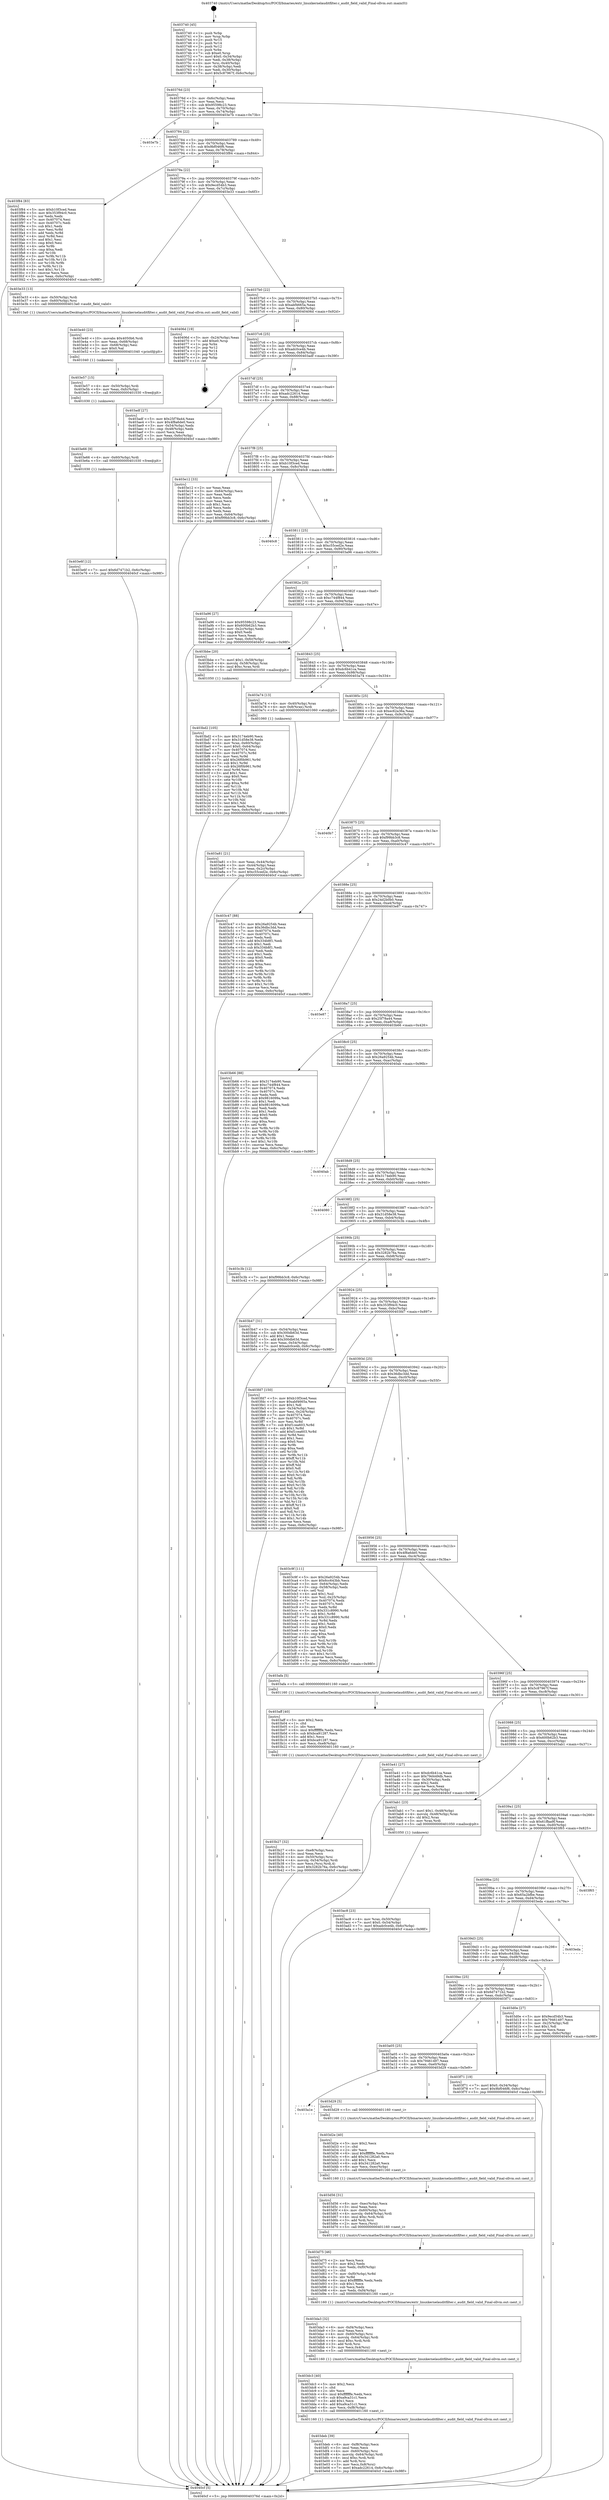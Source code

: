 digraph "0x403740" {
  label = "0x403740 (/mnt/c/Users/mathe/Desktop/tcc/POCII/binaries/extr_linuxkernelauditfilter.c_audit_field_valid_Final-ollvm.out::main(0))"
  labelloc = "t"
  node[shape=record]

  Entry [label="",width=0.3,height=0.3,shape=circle,fillcolor=black,style=filled]
  "0x40376d" [label="{
     0x40376d [23]\l
     | [instrs]\l
     &nbsp;&nbsp;0x40376d \<+3\>: mov -0x6c(%rbp),%eax\l
     &nbsp;&nbsp;0x403770 \<+2\>: mov %eax,%ecx\l
     &nbsp;&nbsp;0x403772 \<+6\>: sub $0x95598c23,%ecx\l
     &nbsp;&nbsp;0x403778 \<+3\>: mov %eax,-0x70(%rbp)\l
     &nbsp;&nbsp;0x40377b \<+3\>: mov %ecx,-0x74(%rbp)\l
     &nbsp;&nbsp;0x40377e \<+6\>: je 0000000000403e7b \<main+0x73b\>\l
  }"]
  "0x403e7b" [label="{
     0x403e7b\l
  }", style=dashed]
  "0x403784" [label="{
     0x403784 [22]\l
     | [instrs]\l
     &nbsp;&nbsp;0x403784 \<+5\>: jmp 0000000000403789 \<main+0x49\>\l
     &nbsp;&nbsp;0x403789 \<+3\>: mov -0x70(%rbp),%eax\l
     &nbsp;&nbsp;0x40378c \<+5\>: sub $0x9bf046f6,%eax\l
     &nbsp;&nbsp;0x403791 \<+3\>: mov %eax,-0x78(%rbp)\l
     &nbsp;&nbsp;0x403794 \<+6\>: je 0000000000403f84 \<main+0x844\>\l
  }"]
  Exit [label="",width=0.3,height=0.3,shape=circle,fillcolor=black,style=filled,peripheries=2]
  "0x403f84" [label="{
     0x403f84 [83]\l
     | [instrs]\l
     &nbsp;&nbsp;0x403f84 \<+5\>: mov $0xb10f3ced,%eax\l
     &nbsp;&nbsp;0x403f89 \<+5\>: mov $0x353f94c0,%ecx\l
     &nbsp;&nbsp;0x403f8e \<+2\>: xor %edx,%edx\l
     &nbsp;&nbsp;0x403f90 \<+7\>: mov 0x407074,%esi\l
     &nbsp;&nbsp;0x403f97 \<+7\>: mov 0x40707c,%edi\l
     &nbsp;&nbsp;0x403f9e \<+3\>: sub $0x1,%edx\l
     &nbsp;&nbsp;0x403fa1 \<+3\>: mov %esi,%r8d\l
     &nbsp;&nbsp;0x403fa4 \<+3\>: add %edx,%r8d\l
     &nbsp;&nbsp;0x403fa7 \<+4\>: imul %r8d,%esi\l
     &nbsp;&nbsp;0x403fab \<+3\>: and $0x1,%esi\l
     &nbsp;&nbsp;0x403fae \<+3\>: cmp $0x0,%esi\l
     &nbsp;&nbsp;0x403fb1 \<+4\>: sete %r9b\l
     &nbsp;&nbsp;0x403fb5 \<+3\>: cmp $0xa,%edi\l
     &nbsp;&nbsp;0x403fb8 \<+4\>: setl %r10b\l
     &nbsp;&nbsp;0x403fbc \<+3\>: mov %r9b,%r11b\l
     &nbsp;&nbsp;0x403fbf \<+3\>: and %r10b,%r11b\l
     &nbsp;&nbsp;0x403fc2 \<+3\>: xor %r10b,%r9b\l
     &nbsp;&nbsp;0x403fc5 \<+3\>: or %r9b,%r11b\l
     &nbsp;&nbsp;0x403fc8 \<+4\>: test $0x1,%r11b\l
     &nbsp;&nbsp;0x403fcc \<+3\>: cmovne %ecx,%eax\l
     &nbsp;&nbsp;0x403fcf \<+3\>: mov %eax,-0x6c(%rbp)\l
     &nbsp;&nbsp;0x403fd2 \<+5\>: jmp 00000000004040cf \<main+0x98f\>\l
  }"]
  "0x40379a" [label="{
     0x40379a [22]\l
     | [instrs]\l
     &nbsp;&nbsp;0x40379a \<+5\>: jmp 000000000040379f \<main+0x5f\>\l
     &nbsp;&nbsp;0x40379f \<+3\>: mov -0x70(%rbp),%eax\l
     &nbsp;&nbsp;0x4037a2 \<+5\>: sub $0x9ecd54b3,%eax\l
     &nbsp;&nbsp;0x4037a7 \<+3\>: mov %eax,-0x7c(%rbp)\l
     &nbsp;&nbsp;0x4037aa \<+6\>: je 0000000000403e33 \<main+0x6f3\>\l
  }"]
  "0x403e6f" [label="{
     0x403e6f [12]\l
     | [instrs]\l
     &nbsp;&nbsp;0x403e6f \<+7\>: movl $0x6d7471b2,-0x6c(%rbp)\l
     &nbsp;&nbsp;0x403e76 \<+5\>: jmp 00000000004040cf \<main+0x98f\>\l
  }"]
  "0x403e33" [label="{
     0x403e33 [13]\l
     | [instrs]\l
     &nbsp;&nbsp;0x403e33 \<+4\>: mov -0x50(%rbp),%rdi\l
     &nbsp;&nbsp;0x403e37 \<+4\>: mov -0x60(%rbp),%rsi\l
     &nbsp;&nbsp;0x403e3b \<+5\>: call 00000000004013a0 \<audit_field_valid\>\l
     | [calls]\l
     &nbsp;&nbsp;0x4013a0 \{1\} (/mnt/c/Users/mathe/Desktop/tcc/POCII/binaries/extr_linuxkernelauditfilter.c_audit_field_valid_Final-ollvm.out::audit_field_valid)\l
  }"]
  "0x4037b0" [label="{
     0x4037b0 [22]\l
     | [instrs]\l
     &nbsp;&nbsp;0x4037b0 \<+5\>: jmp 00000000004037b5 \<main+0x75\>\l
     &nbsp;&nbsp;0x4037b5 \<+3\>: mov -0x70(%rbp),%eax\l
     &nbsp;&nbsp;0x4037b8 \<+5\>: sub $0xabf4665a,%eax\l
     &nbsp;&nbsp;0x4037bd \<+3\>: mov %eax,-0x80(%rbp)\l
     &nbsp;&nbsp;0x4037c0 \<+6\>: je 000000000040406d \<main+0x92d\>\l
  }"]
  "0x403e66" [label="{
     0x403e66 [9]\l
     | [instrs]\l
     &nbsp;&nbsp;0x403e66 \<+4\>: mov -0x60(%rbp),%rdi\l
     &nbsp;&nbsp;0x403e6a \<+5\>: call 0000000000401030 \<free@plt\>\l
     | [calls]\l
     &nbsp;&nbsp;0x401030 \{1\} (unknown)\l
  }"]
  "0x40406d" [label="{
     0x40406d [19]\l
     | [instrs]\l
     &nbsp;&nbsp;0x40406d \<+3\>: mov -0x24(%rbp),%eax\l
     &nbsp;&nbsp;0x404070 \<+7\>: add $0xe0,%rsp\l
     &nbsp;&nbsp;0x404077 \<+1\>: pop %rbx\l
     &nbsp;&nbsp;0x404078 \<+2\>: pop %r12\l
     &nbsp;&nbsp;0x40407a \<+2\>: pop %r14\l
     &nbsp;&nbsp;0x40407c \<+2\>: pop %r15\l
     &nbsp;&nbsp;0x40407e \<+1\>: pop %rbp\l
     &nbsp;&nbsp;0x40407f \<+1\>: ret\l
  }"]
  "0x4037c6" [label="{
     0x4037c6 [25]\l
     | [instrs]\l
     &nbsp;&nbsp;0x4037c6 \<+5\>: jmp 00000000004037cb \<main+0x8b\>\l
     &nbsp;&nbsp;0x4037cb \<+3\>: mov -0x70(%rbp),%eax\l
     &nbsp;&nbsp;0x4037ce \<+5\>: sub $0xadc0ce4b,%eax\l
     &nbsp;&nbsp;0x4037d3 \<+6\>: mov %eax,-0x84(%rbp)\l
     &nbsp;&nbsp;0x4037d9 \<+6\>: je 0000000000403adf \<main+0x39f\>\l
  }"]
  "0x403e57" [label="{
     0x403e57 [15]\l
     | [instrs]\l
     &nbsp;&nbsp;0x403e57 \<+4\>: mov -0x50(%rbp),%rdi\l
     &nbsp;&nbsp;0x403e5b \<+6\>: mov %eax,-0xfc(%rbp)\l
     &nbsp;&nbsp;0x403e61 \<+5\>: call 0000000000401030 \<free@plt\>\l
     | [calls]\l
     &nbsp;&nbsp;0x401030 \{1\} (unknown)\l
  }"]
  "0x403adf" [label="{
     0x403adf [27]\l
     | [instrs]\l
     &nbsp;&nbsp;0x403adf \<+5\>: mov $0x25f78a44,%eax\l
     &nbsp;&nbsp;0x403ae4 \<+5\>: mov $0x4f8a6de0,%ecx\l
     &nbsp;&nbsp;0x403ae9 \<+3\>: mov -0x54(%rbp),%edx\l
     &nbsp;&nbsp;0x403aec \<+3\>: cmp -0x48(%rbp),%edx\l
     &nbsp;&nbsp;0x403aef \<+3\>: cmovl %ecx,%eax\l
     &nbsp;&nbsp;0x403af2 \<+3\>: mov %eax,-0x6c(%rbp)\l
     &nbsp;&nbsp;0x403af5 \<+5\>: jmp 00000000004040cf \<main+0x98f\>\l
  }"]
  "0x4037df" [label="{
     0x4037df [25]\l
     | [instrs]\l
     &nbsp;&nbsp;0x4037df \<+5\>: jmp 00000000004037e4 \<main+0xa4\>\l
     &nbsp;&nbsp;0x4037e4 \<+3\>: mov -0x70(%rbp),%eax\l
     &nbsp;&nbsp;0x4037e7 \<+5\>: sub $0xadc22614,%eax\l
     &nbsp;&nbsp;0x4037ec \<+6\>: mov %eax,-0x88(%rbp)\l
     &nbsp;&nbsp;0x4037f2 \<+6\>: je 0000000000403e12 \<main+0x6d2\>\l
  }"]
  "0x403e40" [label="{
     0x403e40 [23]\l
     | [instrs]\l
     &nbsp;&nbsp;0x403e40 \<+10\>: movabs $0x4050b6,%rdi\l
     &nbsp;&nbsp;0x403e4a \<+3\>: mov %eax,-0x68(%rbp)\l
     &nbsp;&nbsp;0x403e4d \<+3\>: mov -0x68(%rbp),%esi\l
     &nbsp;&nbsp;0x403e50 \<+2\>: mov $0x0,%al\l
     &nbsp;&nbsp;0x403e52 \<+5\>: call 0000000000401040 \<printf@plt\>\l
     | [calls]\l
     &nbsp;&nbsp;0x401040 \{1\} (unknown)\l
  }"]
  "0x403e12" [label="{
     0x403e12 [33]\l
     | [instrs]\l
     &nbsp;&nbsp;0x403e12 \<+2\>: xor %eax,%eax\l
     &nbsp;&nbsp;0x403e14 \<+3\>: mov -0x64(%rbp),%ecx\l
     &nbsp;&nbsp;0x403e17 \<+2\>: mov %eax,%edx\l
     &nbsp;&nbsp;0x403e19 \<+2\>: sub %ecx,%edx\l
     &nbsp;&nbsp;0x403e1b \<+2\>: mov %eax,%ecx\l
     &nbsp;&nbsp;0x403e1d \<+3\>: sub $0x1,%ecx\l
     &nbsp;&nbsp;0x403e20 \<+2\>: add %ecx,%edx\l
     &nbsp;&nbsp;0x403e22 \<+2\>: sub %edx,%eax\l
     &nbsp;&nbsp;0x403e24 \<+3\>: mov %eax,-0x64(%rbp)\l
     &nbsp;&nbsp;0x403e27 \<+7\>: movl $0xf99bb3c8,-0x6c(%rbp)\l
     &nbsp;&nbsp;0x403e2e \<+5\>: jmp 00000000004040cf \<main+0x98f\>\l
  }"]
  "0x4037f8" [label="{
     0x4037f8 [25]\l
     | [instrs]\l
     &nbsp;&nbsp;0x4037f8 \<+5\>: jmp 00000000004037fd \<main+0xbd\>\l
     &nbsp;&nbsp;0x4037fd \<+3\>: mov -0x70(%rbp),%eax\l
     &nbsp;&nbsp;0x403800 \<+5\>: sub $0xb10f3ced,%eax\l
     &nbsp;&nbsp;0x403805 \<+6\>: mov %eax,-0x8c(%rbp)\l
     &nbsp;&nbsp;0x40380b \<+6\>: je 00000000004040c8 \<main+0x988\>\l
  }"]
  "0x403deb" [label="{
     0x403deb [39]\l
     | [instrs]\l
     &nbsp;&nbsp;0x403deb \<+6\>: mov -0xf8(%rbp),%ecx\l
     &nbsp;&nbsp;0x403df1 \<+3\>: imul %eax,%ecx\l
     &nbsp;&nbsp;0x403df4 \<+4\>: mov -0x60(%rbp),%rsi\l
     &nbsp;&nbsp;0x403df8 \<+4\>: movslq -0x64(%rbp),%rdi\l
     &nbsp;&nbsp;0x403dfc \<+4\>: imul $0xc,%rdi,%rdi\l
     &nbsp;&nbsp;0x403e00 \<+3\>: add %rdi,%rsi\l
     &nbsp;&nbsp;0x403e03 \<+3\>: mov %ecx,0x8(%rsi)\l
     &nbsp;&nbsp;0x403e06 \<+7\>: movl $0xadc22614,-0x6c(%rbp)\l
     &nbsp;&nbsp;0x403e0d \<+5\>: jmp 00000000004040cf \<main+0x98f\>\l
  }"]
  "0x4040c8" [label="{
     0x4040c8\l
  }", style=dashed]
  "0x403811" [label="{
     0x403811 [25]\l
     | [instrs]\l
     &nbsp;&nbsp;0x403811 \<+5\>: jmp 0000000000403816 \<main+0xd6\>\l
     &nbsp;&nbsp;0x403816 \<+3\>: mov -0x70(%rbp),%eax\l
     &nbsp;&nbsp;0x403819 \<+5\>: sub $0xc55ced2e,%eax\l
     &nbsp;&nbsp;0x40381e \<+6\>: mov %eax,-0x90(%rbp)\l
     &nbsp;&nbsp;0x403824 \<+6\>: je 0000000000403a96 \<main+0x356\>\l
  }"]
  "0x403dc3" [label="{
     0x403dc3 [40]\l
     | [instrs]\l
     &nbsp;&nbsp;0x403dc3 \<+5\>: mov $0x2,%ecx\l
     &nbsp;&nbsp;0x403dc8 \<+1\>: cltd\l
     &nbsp;&nbsp;0x403dc9 \<+2\>: idiv %ecx\l
     &nbsp;&nbsp;0x403dcb \<+6\>: imul $0xfffffffe,%edx,%ecx\l
     &nbsp;&nbsp;0x403dd1 \<+6\>: sub $0xa9ca31c1,%ecx\l
     &nbsp;&nbsp;0x403dd7 \<+3\>: add $0x1,%ecx\l
     &nbsp;&nbsp;0x403dda \<+6\>: add $0xa9ca31c1,%ecx\l
     &nbsp;&nbsp;0x403de0 \<+6\>: mov %ecx,-0xf8(%rbp)\l
     &nbsp;&nbsp;0x403de6 \<+5\>: call 0000000000401160 \<next_i\>\l
     | [calls]\l
     &nbsp;&nbsp;0x401160 \{1\} (/mnt/c/Users/mathe/Desktop/tcc/POCII/binaries/extr_linuxkernelauditfilter.c_audit_field_valid_Final-ollvm.out::next_i)\l
  }"]
  "0x403a96" [label="{
     0x403a96 [27]\l
     | [instrs]\l
     &nbsp;&nbsp;0x403a96 \<+5\>: mov $0x95598c23,%eax\l
     &nbsp;&nbsp;0x403a9b \<+5\>: mov $0x600b62b3,%ecx\l
     &nbsp;&nbsp;0x403aa0 \<+3\>: mov -0x2c(%rbp),%edx\l
     &nbsp;&nbsp;0x403aa3 \<+3\>: cmp $0x0,%edx\l
     &nbsp;&nbsp;0x403aa6 \<+3\>: cmove %ecx,%eax\l
     &nbsp;&nbsp;0x403aa9 \<+3\>: mov %eax,-0x6c(%rbp)\l
     &nbsp;&nbsp;0x403aac \<+5\>: jmp 00000000004040cf \<main+0x98f\>\l
  }"]
  "0x40382a" [label="{
     0x40382a [25]\l
     | [instrs]\l
     &nbsp;&nbsp;0x40382a \<+5\>: jmp 000000000040382f \<main+0xef\>\l
     &nbsp;&nbsp;0x40382f \<+3\>: mov -0x70(%rbp),%eax\l
     &nbsp;&nbsp;0x403832 \<+5\>: sub $0xc744f844,%eax\l
     &nbsp;&nbsp;0x403837 \<+6\>: mov %eax,-0x94(%rbp)\l
     &nbsp;&nbsp;0x40383d \<+6\>: je 0000000000403bbe \<main+0x47e\>\l
  }"]
  "0x403da3" [label="{
     0x403da3 [32]\l
     | [instrs]\l
     &nbsp;&nbsp;0x403da3 \<+6\>: mov -0xf4(%rbp),%ecx\l
     &nbsp;&nbsp;0x403da9 \<+3\>: imul %eax,%ecx\l
     &nbsp;&nbsp;0x403dac \<+4\>: mov -0x60(%rbp),%rsi\l
     &nbsp;&nbsp;0x403db0 \<+4\>: movslq -0x64(%rbp),%rdi\l
     &nbsp;&nbsp;0x403db4 \<+4\>: imul $0xc,%rdi,%rdi\l
     &nbsp;&nbsp;0x403db8 \<+3\>: add %rdi,%rsi\l
     &nbsp;&nbsp;0x403dbb \<+3\>: mov %ecx,0x4(%rsi)\l
     &nbsp;&nbsp;0x403dbe \<+5\>: call 0000000000401160 \<next_i\>\l
     | [calls]\l
     &nbsp;&nbsp;0x401160 \{1\} (/mnt/c/Users/mathe/Desktop/tcc/POCII/binaries/extr_linuxkernelauditfilter.c_audit_field_valid_Final-ollvm.out::next_i)\l
  }"]
  "0x403bbe" [label="{
     0x403bbe [20]\l
     | [instrs]\l
     &nbsp;&nbsp;0x403bbe \<+7\>: movl $0x1,-0x58(%rbp)\l
     &nbsp;&nbsp;0x403bc5 \<+4\>: movslq -0x58(%rbp),%rax\l
     &nbsp;&nbsp;0x403bc9 \<+4\>: imul $0xc,%rax,%rdi\l
     &nbsp;&nbsp;0x403bcd \<+5\>: call 0000000000401050 \<malloc@plt\>\l
     | [calls]\l
     &nbsp;&nbsp;0x401050 \{1\} (unknown)\l
  }"]
  "0x403843" [label="{
     0x403843 [25]\l
     | [instrs]\l
     &nbsp;&nbsp;0x403843 \<+5\>: jmp 0000000000403848 \<main+0x108\>\l
     &nbsp;&nbsp;0x403848 \<+3\>: mov -0x70(%rbp),%eax\l
     &nbsp;&nbsp;0x40384b \<+5\>: sub $0xdc6b41ca,%eax\l
     &nbsp;&nbsp;0x403850 \<+6\>: mov %eax,-0x98(%rbp)\l
     &nbsp;&nbsp;0x403856 \<+6\>: je 0000000000403a74 \<main+0x334\>\l
  }"]
  "0x403d75" [label="{
     0x403d75 [46]\l
     | [instrs]\l
     &nbsp;&nbsp;0x403d75 \<+2\>: xor %ecx,%ecx\l
     &nbsp;&nbsp;0x403d77 \<+5\>: mov $0x2,%edx\l
     &nbsp;&nbsp;0x403d7c \<+6\>: mov %edx,-0xf0(%rbp)\l
     &nbsp;&nbsp;0x403d82 \<+1\>: cltd\l
     &nbsp;&nbsp;0x403d83 \<+7\>: mov -0xf0(%rbp),%r8d\l
     &nbsp;&nbsp;0x403d8a \<+3\>: idiv %r8d\l
     &nbsp;&nbsp;0x403d8d \<+6\>: imul $0xfffffffe,%edx,%edx\l
     &nbsp;&nbsp;0x403d93 \<+3\>: sub $0x1,%ecx\l
     &nbsp;&nbsp;0x403d96 \<+2\>: sub %ecx,%edx\l
     &nbsp;&nbsp;0x403d98 \<+6\>: mov %edx,-0xf4(%rbp)\l
     &nbsp;&nbsp;0x403d9e \<+5\>: call 0000000000401160 \<next_i\>\l
     | [calls]\l
     &nbsp;&nbsp;0x401160 \{1\} (/mnt/c/Users/mathe/Desktop/tcc/POCII/binaries/extr_linuxkernelauditfilter.c_audit_field_valid_Final-ollvm.out::next_i)\l
  }"]
  "0x403a74" [label="{
     0x403a74 [13]\l
     | [instrs]\l
     &nbsp;&nbsp;0x403a74 \<+4\>: mov -0x40(%rbp),%rax\l
     &nbsp;&nbsp;0x403a78 \<+4\>: mov 0x8(%rax),%rdi\l
     &nbsp;&nbsp;0x403a7c \<+5\>: call 0000000000401060 \<atoi@plt\>\l
     | [calls]\l
     &nbsp;&nbsp;0x401060 \{1\} (unknown)\l
  }"]
  "0x40385c" [label="{
     0x40385c [25]\l
     | [instrs]\l
     &nbsp;&nbsp;0x40385c \<+5\>: jmp 0000000000403861 \<main+0x121\>\l
     &nbsp;&nbsp;0x403861 \<+3\>: mov -0x70(%rbp),%eax\l
     &nbsp;&nbsp;0x403864 \<+5\>: sub $0xec62a36a,%eax\l
     &nbsp;&nbsp;0x403869 \<+6\>: mov %eax,-0x9c(%rbp)\l
     &nbsp;&nbsp;0x40386f \<+6\>: je 00000000004040b7 \<main+0x977\>\l
  }"]
  "0x403d56" [label="{
     0x403d56 [31]\l
     | [instrs]\l
     &nbsp;&nbsp;0x403d56 \<+6\>: mov -0xec(%rbp),%ecx\l
     &nbsp;&nbsp;0x403d5c \<+3\>: imul %eax,%ecx\l
     &nbsp;&nbsp;0x403d5f \<+4\>: mov -0x60(%rbp),%rsi\l
     &nbsp;&nbsp;0x403d63 \<+4\>: movslq -0x64(%rbp),%rdi\l
     &nbsp;&nbsp;0x403d67 \<+4\>: imul $0xc,%rdi,%rdi\l
     &nbsp;&nbsp;0x403d6b \<+3\>: add %rdi,%rsi\l
     &nbsp;&nbsp;0x403d6e \<+2\>: mov %ecx,(%rsi)\l
     &nbsp;&nbsp;0x403d70 \<+5\>: call 0000000000401160 \<next_i\>\l
     | [calls]\l
     &nbsp;&nbsp;0x401160 \{1\} (/mnt/c/Users/mathe/Desktop/tcc/POCII/binaries/extr_linuxkernelauditfilter.c_audit_field_valid_Final-ollvm.out::next_i)\l
  }"]
  "0x4040b7" [label="{
     0x4040b7\l
  }", style=dashed]
  "0x403875" [label="{
     0x403875 [25]\l
     | [instrs]\l
     &nbsp;&nbsp;0x403875 \<+5\>: jmp 000000000040387a \<main+0x13a\>\l
     &nbsp;&nbsp;0x40387a \<+3\>: mov -0x70(%rbp),%eax\l
     &nbsp;&nbsp;0x40387d \<+5\>: sub $0xf99bb3c8,%eax\l
     &nbsp;&nbsp;0x403882 \<+6\>: mov %eax,-0xa0(%rbp)\l
     &nbsp;&nbsp;0x403888 \<+6\>: je 0000000000403c47 \<main+0x507\>\l
  }"]
  "0x403d2e" [label="{
     0x403d2e [40]\l
     | [instrs]\l
     &nbsp;&nbsp;0x403d2e \<+5\>: mov $0x2,%ecx\l
     &nbsp;&nbsp;0x403d33 \<+1\>: cltd\l
     &nbsp;&nbsp;0x403d34 \<+2\>: idiv %ecx\l
     &nbsp;&nbsp;0x403d36 \<+6\>: imul $0xfffffffe,%edx,%ecx\l
     &nbsp;&nbsp;0x403d3c \<+6\>: add $0x341282a0,%ecx\l
     &nbsp;&nbsp;0x403d42 \<+3\>: add $0x1,%ecx\l
     &nbsp;&nbsp;0x403d45 \<+6\>: sub $0x341282a0,%ecx\l
     &nbsp;&nbsp;0x403d4b \<+6\>: mov %ecx,-0xec(%rbp)\l
     &nbsp;&nbsp;0x403d51 \<+5\>: call 0000000000401160 \<next_i\>\l
     | [calls]\l
     &nbsp;&nbsp;0x401160 \{1\} (/mnt/c/Users/mathe/Desktop/tcc/POCII/binaries/extr_linuxkernelauditfilter.c_audit_field_valid_Final-ollvm.out::next_i)\l
  }"]
  "0x403c47" [label="{
     0x403c47 [88]\l
     | [instrs]\l
     &nbsp;&nbsp;0x403c47 \<+5\>: mov $0x26a9254b,%eax\l
     &nbsp;&nbsp;0x403c4c \<+5\>: mov $0x36dbc3dd,%ecx\l
     &nbsp;&nbsp;0x403c51 \<+7\>: mov 0x407074,%edx\l
     &nbsp;&nbsp;0x403c58 \<+7\>: mov 0x40707c,%esi\l
     &nbsp;&nbsp;0x403c5f \<+2\>: mov %edx,%edi\l
     &nbsp;&nbsp;0x403c61 \<+6\>: add $0x334b8f1,%edi\l
     &nbsp;&nbsp;0x403c67 \<+3\>: sub $0x1,%edi\l
     &nbsp;&nbsp;0x403c6a \<+6\>: sub $0x334b8f1,%edi\l
     &nbsp;&nbsp;0x403c70 \<+3\>: imul %edi,%edx\l
     &nbsp;&nbsp;0x403c73 \<+3\>: and $0x1,%edx\l
     &nbsp;&nbsp;0x403c76 \<+3\>: cmp $0x0,%edx\l
     &nbsp;&nbsp;0x403c79 \<+4\>: sete %r8b\l
     &nbsp;&nbsp;0x403c7d \<+3\>: cmp $0xa,%esi\l
     &nbsp;&nbsp;0x403c80 \<+4\>: setl %r9b\l
     &nbsp;&nbsp;0x403c84 \<+3\>: mov %r8b,%r10b\l
     &nbsp;&nbsp;0x403c87 \<+3\>: and %r9b,%r10b\l
     &nbsp;&nbsp;0x403c8a \<+3\>: xor %r9b,%r8b\l
     &nbsp;&nbsp;0x403c8d \<+3\>: or %r8b,%r10b\l
     &nbsp;&nbsp;0x403c90 \<+4\>: test $0x1,%r10b\l
     &nbsp;&nbsp;0x403c94 \<+3\>: cmovne %ecx,%eax\l
     &nbsp;&nbsp;0x403c97 \<+3\>: mov %eax,-0x6c(%rbp)\l
     &nbsp;&nbsp;0x403c9a \<+5\>: jmp 00000000004040cf \<main+0x98f\>\l
  }"]
  "0x40388e" [label="{
     0x40388e [25]\l
     | [instrs]\l
     &nbsp;&nbsp;0x40388e \<+5\>: jmp 0000000000403893 \<main+0x153\>\l
     &nbsp;&nbsp;0x403893 \<+3\>: mov -0x70(%rbp),%eax\l
     &nbsp;&nbsp;0x403896 \<+5\>: sub $0x24d2b0b0,%eax\l
     &nbsp;&nbsp;0x40389b \<+6\>: mov %eax,-0xa4(%rbp)\l
     &nbsp;&nbsp;0x4038a1 \<+6\>: je 0000000000403e87 \<main+0x747\>\l
  }"]
  "0x403a1e" [label="{
     0x403a1e\l
  }", style=dashed]
  "0x403e87" [label="{
     0x403e87\l
  }", style=dashed]
  "0x4038a7" [label="{
     0x4038a7 [25]\l
     | [instrs]\l
     &nbsp;&nbsp;0x4038a7 \<+5\>: jmp 00000000004038ac \<main+0x16c\>\l
     &nbsp;&nbsp;0x4038ac \<+3\>: mov -0x70(%rbp),%eax\l
     &nbsp;&nbsp;0x4038af \<+5\>: sub $0x25f78a44,%eax\l
     &nbsp;&nbsp;0x4038b4 \<+6\>: mov %eax,-0xa8(%rbp)\l
     &nbsp;&nbsp;0x4038ba \<+6\>: je 0000000000403b66 \<main+0x426\>\l
  }"]
  "0x403d29" [label="{
     0x403d29 [5]\l
     | [instrs]\l
     &nbsp;&nbsp;0x403d29 \<+5\>: call 0000000000401160 \<next_i\>\l
     | [calls]\l
     &nbsp;&nbsp;0x401160 \{1\} (/mnt/c/Users/mathe/Desktop/tcc/POCII/binaries/extr_linuxkernelauditfilter.c_audit_field_valid_Final-ollvm.out::next_i)\l
  }"]
  "0x403b66" [label="{
     0x403b66 [88]\l
     | [instrs]\l
     &nbsp;&nbsp;0x403b66 \<+5\>: mov $0x3174eb90,%eax\l
     &nbsp;&nbsp;0x403b6b \<+5\>: mov $0xc744f844,%ecx\l
     &nbsp;&nbsp;0x403b70 \<+7\>: mov 0x407074,%edx\l
     &nbsp;&nbsp;0x403b77 \<+7\>: mov 0x40707c,%esi\l
     &nbsp;&nbsp;0x403b7e \<+2\>: mov %edx,%edi\l
     &nbsp;&nbsp;0x403b80 \<+6\>: sub $0x9816099a,%edi\l
     &nbsp;&nbsp;0x403b86 \<+3\>: sub $0x1,%edi\l
     &nbsp;&nbsp;0x403b89 \<+6\>: add $0x9816099a,%edi\l
     &nbsp;&nbsp;0x403b8f \<+3\>: imul %edi,%edx\l
     &nbsp;&nbsp;0x403b92 \<+3\>: and $0x1,%edx\l
     &nbsp;&nbsp;0x403b95 \<+3\>: cmp $0x0,%edx\l
     &nbsp;&nbsp;0x403b98 \<+4\>: sete %r8b\l
     &nbsp;&nbsp;0x403b9c \<+3\>: cmp $0xa,%esi\l
     &nbsp;&nbsp;0x403b9f \<+4\>: setl %r9b\l
     &nbsp;&nbsp;0x403ba3 \<+3\>: mov %r8b,%r10b\l
     &nbsp;&nbsp;0x403ba6 \<+3\>: and %r9b,%r10b\l
     &nbsp;&nbsp;0x403ba9 \<+3\>: xor %r9b,%r8b\l
     &nbsp;&nbsp;0x403bac \<+3\>: or %r8b,%r10b\l
     &nbsp;&nbsp;0x403baf \<+4\>: test $0x1,%r10b\l
     &nbsp;&nbsp;0x403bb3 \<+3\>: cmovne %ecx,%eax\l
     &nbsp;&nbsp;0x403bb6 \<+3\>: mov %eax,-0x6c(%rbp)\l
     &nbsp;&nbsp;0x403bb9 \<+5\>: jmp 00000000004040cf \<main+0x98f\>\l
  }"]
  "0x4038c0" [label="{
     0x4038c0 [25]\l
     | [instrs]\l
     &nbsp;&nbsp;0x4038c0 \<+5\>: jmp 00000000004038c5 \<main+0x185\>\l
     &nbsp;&nbsp;0x4038c5 \<+3\>: mov -0x70(%rbp),%eax\l
     &nbsp;&nbsp;0x4038c8 \<+5\>: sub $0x26a9254b,%eax\l
     &nbsp;&nbsp;0x4038cd \<+6\>: mov %eax,-0xac(%rbp)\l
     &nbsp;&nbsp;0x4038d3 \<+6\>: je 00000000004040ab \<main+0x96b\>\l
  }"]
  "0x403a05" [label="{
     0x403a05 [25]\l
     | [instrs]\l
     &nbsp;&nbsp;0x403a05 \<+5\>: jmp 0000000000403a0a \<main+0x2ca\>\l
     &nbsp;&nbsp;0x403a0a \<+3\>: mov -0x70(%rbp),%eax\l
     &nbsp;&nbsp;0x403a0d \<+5\>: sub $0x79461497,%eax\l
     &nbsp;&nbsp;0x403a12 \<+6\>: mov %eax,-0xe0(%rbp)\l
     &nbsp;&nbsp;0x403a18 \<+6\>: je 0000000000403d29 \<main+0x5e9\>\l
  }"]
  "0x4040ab" [label="{
     0x4040ab\l
  }", style=dashed]
  "0x4038d9" [label="{
     0x4038d9 [25]\l
     | [instrs]\l
     &nbsp;&nbsp;0x4038d9 \<+5\>: jmp 00000000004038de \<main+0x19e\>\l
     &nbsp;&nbsp;0x4038de \<+3\>: mov -0x70(%rbp),%eax\l
     &nbsp;&nbsp;0x4038e1 \<+5\>: sub $0x3174eb90,%eax\l
     &nbsp;&nbsp;0x4038e6 \<+6\>: mov %eax,-0xb0(%rbp)\l
     &nbsp;&nbsp;0x4038ec \<+6\>: je 0000000000404080 \<main+0x940\>\l
  }"]
  "0x403f71" [label="{
     0x403f71 [19]\l
     | [instrs]\l
     &nbsp;&nbsp;0x403f71 \<+7\>: movl $0x0,-0x34(%rbp)\l
     &nbsp;&nbsp;0x403f78 \<+7\>: movl $0x9bf046f6,-0x6c(%rbp)\l
     &nbsp;&nbsp;0x403f7f \<+5\>: jmp 00000000004040cf \<main+0x98f\>\l
  }"]
  "0x404080" [label="{
     0x404080\l
  }", style=dashed]
  "0x4038f2" [label="{
     0x4038f2 [25]\l
     | [instrs]\l
     &nbsp;&nbsp;0x4038f2 \<+5\>: jmp 00000000004038f7 \<main+0x1b7\>\l
     &nbsp;&nbsp;0x4038f7 \<+3\>: mov -0x70(%rbp),%eax\l
     &nbsp;&nbsp;0x4038fa \<+5\>: sub $0x31d58e38,%eax\l
     &nbsp;&nbsp;0x4038ff \<+6\>: mov %eax,-0xb4(%rbp)\l
     &nbsp;&nbsp;0x403905 \<+6\>: je 0000000000403c3b \<main+0x4fb\>\l
  }"]
  "0x4039ec" [label="{
     0x4039ec [25]\l
     | [instrs]\l
     &nbsp;&nbsp;0x4039ec \<+5\>: jmp 00000000004039f1 \<main+0x2b1\>\l
     &nbsp;&nbsp;0x4039f1 \<+3\>: mov -0x70(%rbp),%eax\l
     &nbsp;&nbsp;0x4039f4 \<+5\>: sub $0x6d7471b2,%eax\l
     &nbsp;&nbsp;0x4039f9 \<+6\>: mov %eax,-0xdc(%rbp)\l
     &nbsp;&nbsp;0x4039ff \<+6\>: je 0000000000403f71 \<main+0x831\>\l
  }"]
  "0x403c3b" [label="{
     0x403c3b [12]\l
     | [instrs]\l
     &nbsp;&nbsp;0x403c3b \<+7\>: movl $0xf99bb3c8,-0x6c(%rbp)\l
     &nbsp;&nbsp;0x403c42 \<+5\>: jmp 00000000004040cf \<main+0x98f\>\l
  }"]
  "0x40390b" [label="{
     0x40390b [25]\l
     | [instrs]\l
     &nbsp;&nbsp;0x40390b \<+5\>: jmp 0000000000403910 \<main+0x1d0\>\l
     &nbsp;&nbsp;0x403910 \<+3\>: mov -0x70(%rbp),%eax\l
     &nbsp;&nbsp;0x403913 \<+5\>: sub $0x3282b76a,%eax\l
     &nbsp;&nbsp;0x403918 \<+6\>: mov %eax,-0xb8(%rbp)\l
     &nbsp;&nbsp;0x40391e \<+6\>: je 0000000000403b47 \<main+0x407\>\l
  }"]
  "0x403d0e" [label="{
     0x403d0e [27]\l
     | [instrs]\l
     &nbsp;&nbsp;0x403d0e \<+5\>: mov $0x9ecd54b3,%eax\l
     &nbsp;&nbsp;0x403d13 \<+5\>: mov $0x79461497,%ecx\l
     &nbsp;&nbsp;0x403d18 \<+3\>: mov -0x25(%rbp),%dl\l
     &nbsp;&nbsp;0x403d1b \<+3\>: test $0x1,%dl\l
     &nbsp;&nbsp;0x403d1e \<+3\>: cmovne %ecx,%eax\l
     &nbsp;&nbsp;0x403d21 \<+3\>: mov %eax,-0x6c(%rbp)\l
     &nbsp;&nbsp;0x403d24 \<+5\>: jmp 00000000004040cf \<main+0x98f\>\l
  }"]
  "0x403b47" [label="{
     0x403b47 [31]\l
     | [instrs]\l
     &nbsp;&nbsp;0x403b47 \<+3\>: mov -0x54(%rbp),%eax\l
     &nbsp;&nbsp;0x403b4a \<+5\>: sub $0x300db63d,%eax\l
     &nbsp;&nbsp;0x403b4f \<+3\>: add $0x1,%eax\l
     &nbsp;&nbsp;0x403b52 \<+5\>: add $0x300db63d,%eax\l
     &nbsp;&nbsp;0x403b57 \<+3\>: mov %eax,-0x54(%rbp)\l
     &nbsp;&nbsp;0x403b5a \<+7\>: movl $0xadc0ce4b,-0x6c(%rbp)\l
     &nbsp;&nbsp;0x403b61 \<+5\>: jmp 00000000004040cf \<main+0x98f\>\l
  }"]
  "0x403924" [label="{
     0x403924 [25]\l
     | [instrs]\l
     &nbsp;&nbsp;0x403924 \<+5\>: jmp 0000000000403929 \<main+0x1e9\>\l
     &nbsp;&nbsp;0x403929 \<+3\>: mov -0x70(%rbp),%eax\l
     &nbsp;&nbsp;0x40392c \<+5\>: sub $0x353f94c0,%eax\l
     &nbsp;&nbsp;0x403931 \<+6\>: mov %eax,-0xbc(%rbp)\l
     &nbsp;&nbsp;0x403937 \<+6\>: je 0000000000403fd7 \<main+0x897\>\l
  }"]
  "0x4039d3" [label="{
     0x4039d3 [25]\l
     | [instrs]\l
     &nbsp;&nbsp;0x4039d3 \<+5\>: jmp 00000000004039d8 \<main+0x298\>\l
     &nbsp;&nbsp;0x4039d8 \<+3\>: mov -0x70(%rbp),%eax\l
     &nbsp;&nbsp;0x4039db \<+5\>: sub $0x6cc643bb,%eax\l
     &nbsp;&nbsp;0x4039e0 \<+6\>: mov %eax,-0xd8(%rbp)\l
     &nbsp;&nbsp;0x4039e6 \<+6\>: je 0000000000403d0e \<main+0x5ce\>\l
  }"]
  "0x403fd7" [label="{
     0x403fd7 [150]\l
     | [instrs]\l
     &nbsp;&nbsp;0x403fd7 \<+5\>: mov $0xb10f3ced,%eax\l
     &nbsp;&nbsp;0x403fdc \<+5\>: mov $0xabf4665a,%ecx\l
     &nbsp;&nbsp;0x403fe1 \<+2\>: mov $0x1,%dl\l
     &nbsp;&nbsp;0x403fe3 \<+3\>: mov -0x34(%rbp),%esi\l
     &nbsp;&nbsp;0x403fe6 \<+3\>: mov %esi,-0x24(%rbp)\l
     &nbsp;&nbsp;0x403fe9 \<+7\>: mov 0x407074,%esi\l
     &nbsp;&nbsp;0x403ff0 \<+7\>: mov 0x40707c,%edi\l
     &nbsp;&nbsp;0x403ff7 \<+3\>: mov %esi,%r8d\l
     &nbsp;&nbsp;0x403ffa \<+7\>: sub $0xf1cea603,%r8d\l
     &nbsp;&nbsp;0x404001 \<+4\>: sub $0x1,%r8d\l
     &nbsp;&nbsp;0x404005 \<+7\>: add $0xf1cea603,%r8d\l
     &nbsp;&nbsp;0x40400c \<+4\>: imul %r8d,%esi\l
     &nbsp;&nbsp;0x404010 \<+3\>: and $0x1,%esi\l
     &nbsp;&nbsp;0x404013 \<+3\>: cmp $0x0,%esi\l
     &nbsp;&nbsp;0x404016 \<+4\>: sete %r9b\l
     &nbsp;&nbsp;0x40401a \<+3\>: cmp $0xa,%edi\l
     &nbsp;&nbsp;0x40401d \<+4\>: setl %r10b\l
     &nbsp;&nbsp;0x404021 \<+3\>: mov %r9b,%r11b\l
     &nbsp;&nbsp;0x404024 \<+4\>: xor $0xff,%r11b\l
     &nbsp;&nbsp;0x404028 \<+3\>: mov %r10b,%bl\l
     &nbsp;&nbsp;0x40402b \<+3\>: xor $0xff,%bl\l
     &nbsp;&nbsp;0x40402e \<+3\>: xor $0x0,%dl\l
     &nbsp;&nbsp;0x404031 \<+3\>: mov %r11b,%r14b\l
     &nbsp;&nbsp;0x404034 \<+4\>: and $0x0,%r14b\l
     &nbsp;&nbsp;0x404038 \<+3\>: and %dl,%r9b\l
     &nbsp;&nbsp;0x40403b \<+3\>: mov %bl,%r15b\l
     &nbsp;&nbsp;0x40403e \<+4\>: and $0x0,%r15b\l
     &nbsp;&nbsp;0x404042 \<+3\>: and %dl,%r10b\l
     &nbsp;&nbsp;0x404045 \<+3\>: or %r9b,%r14b\l
     &nbsp;&nbsp;0x404048 \<+3\>: or %r10b,%r15b\l
     &nbsp;&nbsp;0x40404b \<+3\>: xor %r15b,%r14b\l
     &nbsp;&nbsp;0x40404e \<+3\>: or %bl,%r11b\l
     &nbsp;&nbsp;0x404051 \<+4\>: xor $0xff,%r11b\l
     &nbsp;&nbsp;0x404055 \<+3\>: or $0x0,%dl\l
     &nbsp;&nbsp;0x404058 \<+3\>: and %dl,%r11b\l
     &nbsp;&nbsp;0x40405b \<+3\>: or %r11b,%r14b\l
     &nbsp;&nbsp;0x40405e \<+4\>: test $0x1,%r14b\l
     &nbsp;&nbsp;0x404062 \<+3\>: cmovne %ecx,%eax\l
     &nbsp;&nbsp;0x404065 \<+3\>: mov %eax,-0x6c(%rbp)\l
     &nbsp;&nbsp;0x404068 \<+5\>: jmp 00000000004040cf \<main+0x98f\>\l
  }"]
  "0x40393d" [label="{
     0x40393d [25]\l
     | [instrs]\l
     &nbsp;&nbsp;0x40393d \<+5\>: jmp 0000000000403942 \<main+0x202\>\l
     &nbsp;&nbsp;0x403942 \<+3\>: mov -0x70(%rbp),%eax\l
     &nbsp;&nbsp;0x403945 \<+5\>: sub $0x36dbc3dd,%eax\l
     &nbsp;&nbsp;0x40394a \<+6\>: mov %eax,-0xc0(%rbp)\l
     &nbsp;&nbsp;0x403950 \<+6\>: je 0000000000403c9f \<main+0x55f\>\l
  }"]
  "0x403eda" [label="{
     0x403eda\l
  }", style=dashed]
  "0x403c9f" [label="{
     0x403c9f [111]\l
     | [instrs]\l
     &nbsp;&nbsp;0x403c9f \<+5\>: mov $0x26a9254b,%eax\l
     &nbsp;&nbsp;0x403ca4 \<+5\>: mov $0x6cc643bb,%ecx\l
     &nbsp;&nbsp;0x403ca9 \<+3\>: mov -0x64(%rbp),%edx\l
     &nbsp;&nbsp;0x403cac \<+3\>: cmp -0x58(%rbp),%edx\l
     &nbsp;&nbsp;0x403caf \<+4\>: setl %sil\l
     &nbsp;&nbsp;0x403cb3 \<+4\>: and $0x1,%sil\l
     &nbsp;&nbsp;0x403cb7 \<+4\>: mov %sil,-0x25(%rbp)\l
     &nbsp;&nbsp;0x403cbb \<+7\>: mov 0x407074,%edx\l
     &nbsp;&nbsp;0x403cc2 \<+7\>: mov 0x40707c,%edi\l
     &nbsp;&nbsp;0x403cc9 \<+3\>: mov %edx,%r8d\l
     &nbsp;&nbsp;0x403ccc \<+7\>: sub $0x331c8990,%r8d\l
     &nbsp;&nbsp;0x403cd3 \<+4\>: sub $0x1,%r8d\l
     &nbsp;&nbsp;0x403cd7 \<+7\>: add $0x331c8990,%r8d\l
     &nbsp;&nbsp;0x403cde \<+4\>: imul %r8d,%edx\l
     &nbsp;&nbsp;0x403ce2 \<+3\>: and $0x1,%edx\l
     &nbsp;&nbsp;0x403ce5 \<+3\>: cmp $0x0,%edx\l
     &nbsp;&nbsp;0x403ce8 \<+4\>: sete %sil\l
     &nbsp;&nbsp;0x403cec \<+3\>: cmp $0xa,%edi\l
     &nbsp;&nbsp;0x403cef \<+4\>: setl %r9b\l
     &nbsp;&nbsp;0x403cf3 \<+3\>: mov %sil,%r10b\l
     &nbsp;&nbsp;0x403cf6 \<+3\>: and %r9b,%r10b\l
     &nbsp;&nbsp;0x403cf9 \<+3\>: xor %r9b,%sil\l
     &nbsp;&nbsp;0x403cfc \<+3\>: or %sil,%r10b\l
     &nbsp;&nbsp;0x403cff \<+4\>: test $0x1,%r10b\l
     &nbsp;&nbsp;0x403d03 \<+3\>: cmovne %ecx,%eax\l
     &nbsp;&nbsp;0x403d06 \<+3\>: mov %eax,-0x6c(%rbp)\l
     &nbsp;&nbsp;0x403d09 \<+5\>: jmp 00000000004040cf \<main+0x98f\>\l
  }"]
  "0x403956" [label="{
     0x403956 [25]\l
     | [instrs]\l
     &nbsp;&nbsp;0x403956 \<+5\>: jmp 000000000040395b \<main+0x21b\>\l
     &nbsp;&nbsp;0x40395b \<+3\>: mov -0x70(%rbp),%eax\l
     &nbsp;&nbsp;0x40395e \<+5\>: sub $0x4f8a6de0,%eax\l
     &nbsp;&nbsp;0x403963 \<+6\>: mov %eax,-0xc4(%rbp)\l
     &nbsp;&nbsp;0x403969 \<+6\>: je 0000000000403afa \<main+0x3ba\>\l
  }"]
  "0x4039ba" [label="{
     0x4039ba [25]\l
     | [instrs]\l
     &nbsp;&nbsp;0x4039ba \<+5\>: jmp 00000000004039bf \<main+0x27f\>\l
     &nbsp;&nbsp;0x4039bf \<+3\>: mov -0x70(%rbp),%eax\l
     &nbsp;&nbsp;0x4039c2 \<+5\>: sub $0x65a2bfbe,%eax\l
     &nbsp;&nbsp;0x4039c7 \<+6\>: mov %eax,-0xd4(%rbp)\l
     &nbsp;&nbsp;0x4039cd \<+6\>: je 0000000000403eda \<main+0x79a\>\l
  }"]
  "0x403afa" [label="{
     0x403afa [5]\l
     | [instrs]\l
     &nbsp;&nbsp;0x403afa \<+5\>: call 0000000000401160 \<next_i\>\l
     | [calls]\l
     &nbsp;&nbsp;0x401160 \{1\} (/mnt/c/Users/mathe/Desktop/tcc/POCII/binaries/extr_linuxkernelauditfilter.c_audit_field_valid_Final-ollvm.out::next_i)\l
  }"]
  "0x40396f" [label="{
     0x40396f [25]\l
     | [instrs]\l
     &nbsp;&nbsp;0x40396f \<+5\>: jmp 0000000000403974 \<main+0x234\>\l
     &nbsp;&nbsp;0x403974 \<+3\>: mov -0x70(%rbp),%eax\l
     &nbsp;&nbsp;0x403977 \<+5\>: sub $0x5c87967f,%eax\l
     &nbsp;&nbsp;0x40397c \<+6\>: mov %eax,-0xc8(%rbp)\l
     &nbsp;&nbsp;0x403982 \<+6\>: je 0000000000403a41 \<main+0x301\>\l
  }"]
  "0x403f65" [label="{
     0x403f65\l
  }", style=dashed]
  "0x403a41" [label="{
     0x403a41 [27]\l
     | [instrs]\l
     &nbsp;&nbsp;0x403a41 \<+5\>: mov $0xdc6b41ca,%eax\l
     &nbsp;&nbsp;0x403a46 \<+5\>: mov $0x79d449db,%ecx\l
     &nbsp;&nbsp;0x403a4b \<+3\>: mov -0x30(%rbp),%edx\l
     &nbsp;&nbsp;0x403a4e \<+3\>: cmp $0x2,%edx\l
     &nbsp;&nbsp;0x403a51 \<+3\>: cmovne %ecx,%eax\l
     &nbsp;&nbsp;0x403a54 \<+3\>: mov %eax,-0x6c(%rbp)\l
     &nbsp;&nbsp;0x403a57 \<+5\>: jmp 00000000004040cf \<main+0x98f\>\l
  }"]
  "0x403988" [label="{
     0x403988 [25]\l
     | [instrs]\l
     &nbsp;&nbsp;0x403988 \<+5\>: jmp 000000000040398d \<main+0x24d\>\l
     &nbsp;&nbsp;0x40398d \<+3\>: mov -0x70(%rbp),%eax\l
     &nbsp;&nbsp;0x403990 \<+5\>: sub $0x600b62b3,%eax\l
     &nbsp;&nbsp;0x403995 \<+6\>: mov %eax,-0xcc(%rbp)\l
     &nbsp;&nbsp;0x40399b \<+6\>: je 0000000000403ab1 \<main+0x371\>\l
  }"]
  "0x4040cf" [label="{
     0x4040cf [5]\l
     | [instrs]\l
     &nbsp;&nbsp;0x4040cf \<+5\>: jmp 000000000040376d \<main+0x2d\>\l
  }"]
  "0x403740" [label="{
     0x403740 [45]\l
     | [instrs]\l
     &nbsp;&nbsp;0x403740 \<+1\>: push %rbp\l
     &nbsp;&nbsp;0x403741 \<+3\>: mov %rsp,%rbp\l
     &nbsp;&nbsp;0x403744 \<+2\>: push %r15\l
     &nbsp;&nbsp;0x403746 \<+2\>: push %r14\l
     &nbsp;&nbsp;0x403748 \<+2\>: push %r12\l
     &nbsp;&nbsp;0x40374a \<+1\>: push %rbx\l
     &nbsp;&nbsp;0x40374b \<+7\>: sub $0xe0,%rsp\l
     &nbsp;&nbsp;0x403752 \<+7\>: movl $0x0,-0x34(%rbp)\l
     &nbsp;&nbsp;0x403759 \<+3\>: mov %edi,-0x38(%rbp)\l
     &nbsp;&nbsp;0x40375c \<+4\>: mov %rsi,-0x40(%rbp)\l
     &nbsp;&nbsp;0x403760 \<+3\>: mov -0x38(%rbp),%edi\l
     &nbsp;&nbsp;0x403763 \<+3\>: mov %edi,-0x30(%rbp)\l
     &nbsp;&nbsp;0x403766 \<+7\>: movl $0x5c87967f,-0x6c(%rbp)\l
  }"]
  "0x403a81" [label="{
     0x403a81 [21]\l
     | [instrs]\l
     &nbsp;&nbsp;0x403a81 \<+3\>: mov %eax,-0x44(%rbp)\l
     &nbsp;&nbsp;0x403a84 \<+3\>: mov -0x44(%rbp),%eax\l
     &nbsp;&nbsp;0x403a87 \<+3\>: mov %eax,-0x2c(%rbp)\l
     &nbsp;&nbsp;0x403a8a \<+7\>: movl $0xc55ced2e,-0x6c(%rbp)\l
     &nbsp;&nbsp;0x403a91 \<+5\>: jmp 00000000004040cf \<main+0x98f\>\l
  }"]
  "0x403bd2" [label="{
     0x403bd2 [105]\l
     | [instrs]\l
     &nbsp;&nbsp;0x403bd2 \<+5\>: mov $0x3174eb90,%ecx\l
     &nbsp;&nbsp;0x403bd7 \<+5\>: mov $0x31d58e38,%edx\l
     &nbsp;&nbsp;0x403bdc \<+4\>: mov %rax,-0x60(%rbp)\l
     &nbsp;&nbsp;0x403be0 \<+7\>: movl $0x0,-0x64(%rbp)\l
     &nbsp;&nbsp;0x403be7 \<+7\>: mov 0x407074,%esi\l
     &nbsp;&nbsp;0x403bee \<+8\>: mov 0x40707c,%r8d\l
     &nbsp;&nbsp;0x403bf6 \<+3\>: mov %esi,%r9d\l
     &nbsp;&nbsp;0x403bf9 \<+7\>: add $0x26f0b961,%r9d\l
     &nbsp;&nbsp;0x403c00 \<+4\>: sub $0x1,%r9d\l
     &nbsp;&nbsp;0x403c04 \<+7\>: sub $0x26f0b961,%r9d\l
     &nbsp;&nbsp;0x403c0b \<+4\>: imul %r9d,%esi\l
     &nbsp;&nbsp;0x403c0f \<+3\>: and $0x1,%esi\l
     &nbsp;&nbsp;0x403c12 \<+3\>: cmp $0x0,%esi\l
     &nbsp;&nbsp;0x403c15 \<+4\>: sete %r10b\l
     &nbsp;&nbsp;0x403c19 \<+4\>: cmp $0xa,%r8d\l
     &nbsp;&nbsp;0x403c1d \<+4\>: setl %r11b\l
     &nbsp;&nbsp;0x403c21 \<+3\>: mov %r10b,%bl\l
     &nbsp;&nbsp;0x403c24 \<+3\>: and %r11b,%bl\l
     &nbsp;&nbsp;0x403c27 \<+3\>: xor %r11b,%r10b\l
     &nbsp;&nbsp;0x403c2a \<+3\>: or %r10b,%bl\l
     &nbsp;&nbsp;0x403c2d \<+3\>: test $0x1,%bl\l
     &nbsp;&nbsp;0x403c30 \<+3\>: cmovne %edx,%ecx\l
     &nbsp;&nbsp;0x403c33 \<+3\>: mov %ecx,-0x6c(%rbp)\l
     &nbsp;&nbsp;0x403c36 \<+5\>: jmp 00000000004040cf \<main+0x98f\>\l
  }"]
  "0x403ab1" [label="{
     0x403ab1 [23]\l
     | [instrs]\l
     &nbsp;&nbsp;0x403ab1 \<+7\>: movl $0x1,-0x48(%rbp)\l
     &nbsp;&nbsp;0x403ab8 \<+4\>: movslq -0x48(%rbp),%rax\l
     &nbsp;&nbsp;0x403abc \<+4\>: shl $0x2,%rax\l
     &nbsp;&nbsp;0x403ac0 \<+3\>: mov %rax,%rdi\l
     &nbsp;&nbsp;0x403ac3 \<+5\>: call 0000000000401050 \<malloc@plt\>\l
     | [calls]\l
     &nbsp;&nbsp;0x401050 \{1\} (unknown)\l
  }"]
  "0x4039a1" [label="{
     0x4039a1 [25]\l
     | [instrs]\l
     &nbsp;&nbsp;0x4039a1 \<+5\>: jmp 00000000004039a6 \<main+0x266\>\l
     &nbsp;&nbsp;0x4039a6 \<+3\>: mov -0x70(%rbp),%eax\l
     &nbsp;&nbsp;0x4039a9 \<+5\>: sub $0x61ffaa9f,%eax\l
     &nbsp;&nbsp;0x4039ae \<+6\>: mov %eax,-0xd0(%rbp)\l
     &nbsp;&nbsp;0x4039b4 \<+6\>: je 0000000000403f65 \<main+0x825\>\l
  }"]
  "0x403ac8" [label="{
     0x403ac8 [23]\l
     | [instrs]\l
     &nbsp;&nbsp;0x403ac8 \<+4\>: mov %rax,-0x50(%rbp)\l
     &nbsp;&nbsp;0x403acc \<+7\>: movl $0x0,-0x54(%rbp)\l
     &nbsp;&nbsp;0x403ad3 \<+7\>: movl $0xadc0ce4b,-0x6c(%rbp)\l
     &nbsp;&nbsp;0x403ada \<+5\>: jmp 00000000004040cf \<main+0x98f\>\l
  }"]
  "0x403aff" [label="{
     0x403aff [40]\l
     | [instrs]\l
     &nbsp;&nbsp;0x403aff \<+5\>: mov $0x2,%ecx\l
     &nbsp;&nbsp;0x403b04 \<+1\>: cltd\l
     &nbsp;&nbsp;0x403b05 \<+2\>: idiv %ecx\l
     &nbsp;&nbsp;0x403b07 \<+6\>: imul $0xfffffffe,%edx,%ecx\l
     &nbsp;&nbsp;0x403b0d \<+6\>: sub $0xbca91287,%ecx\l
     &nbsp;&nbsp;0x403b13 \<+3\>: add $0x1,%ecx\l
     &nbsp;&nbsp;0x403b16 \<+6\>: add $0xbca91287,%ecx\l
     &nbsp;&nbsp;0x403b1c \<+6\>: mov %ecx,-0xe8(%rbp)\l
     &nbsp;&nbsp;0x403b22 \<+5\>: call 0000000000401160 \<next_i\>\l
     | [calls]\l
     &nbsp;&nbsp;0x401160 \{1\} (/mnt/c/Users/mathe/Desktop/tcc/POCII/binaries/extr_linuxkernelauditfilter.c_audit_field_valid_Final-ollvm.out::next_i)\l
  }"]
  "0x403b27" [label="{
     0x403b27 [32]\l
     | [instrs]\l
     &nbsp;&nbsp;0x403b27 \<+6\>: mov -0xe8(%rbp),%ecx\l
     &nbsp;&nbsp;0x403b2d \<+3\>: imul %eax,%ecx\l
     &nbsp;&nbsp;0x403b30 \<+4\>: mov -0x50(%rbp),%rsi\l
     &nbsp;&nbsp;0x403b34 \<+4\>: movslq -0x54(%rbp),%rdi\l
     &nbsp;&nbsp;0x403b38 \<+3\>: mov %ecx,(%rsi,%rdi,4)\l
     &nbsp;&nbsp;0x403b3b \<+7\>: movl $0x3282b76a,-0x6c(%rbp)\l
     &nbsp;&nbsp;0x403b42 \<+5\>: jmp 00000000004040cf \<main+0x98f\>\l
  }"]
  Entry -> "0x403740" [label=" 1"]
  "0x40376d" -> "0x403e7b" [label=" 0"]
  "0x40376d" -> "0x403784" [label=" 24"]
  "0x40406d" -> Exit [label=" 1"]
  "0x403784" -> "0x403f84" [label=" 1"]
  "0x403784" -> "0x40379a" [label=" 23"]
  "0x403fd7" -> "0x4040cf" [label=" 1"]
  "0x40379a" -> "0x403e33" [label=" 1"]
  "0x40379a" -> "0x4037b0" [label=" 22"]
  "0x403f84" -> "0x4040cf" [label=" 1"]
  "0x4037b0" -> "0x40406d" [label=" 1"]
  "0x4037b0" -> "0x4037c6" [label=" 21"]
  "0x403f71" -> "0x4040cf" [label=" 1"]
  "0x4037c6" -> "0x403adf" [label=" 2"]
  "0x4037c6" -> "0x4037df" [label=" 19"]
  "0x403e6f" -> "0x4040cf" [label=" 1"]
  "0x4037df" -> "0x403e12" [label=" 1"]
  "0x4037df" -> "0x4037f8" [label=" 18"]
  "0x403e66" -> "0x403e6f" [label=" 1"]
  "0x4037f8" -> "0x4040c8" [label=" 0"]
  "0x4037f8" -> "0x403811" [label=" 18"]
  "0x403e57" -> "0x403e66" [label=" 1"]
  "0x403811" -> "0x403a96" [label=" 1"]
  "0x403811" -> "0x40382a" [label=" 17"]
  "0x403e40" -> "0x403e57" [label=" 1"]
  "0x40382a" -> "0x403bbe" [label=" 1"]
  "0x40382a" -> "0x403843" [label=" 16"]
  "0x403e33" -> "0x403e40" [label=" 1"]
  "0x403843" -> "0x403a74" [label=" 1"]
  "0x403843" -> "0x40385c" [label=" 15"]
  "0x403e12" -> "0x4040cf" [label=" 1"]
  "0x40385c" -> "0x4040b7" [label=" 0"]
  "0x40385c" -> "0x403875" [label=" 15"]
  "0x403deb" -> "0x4040cf" [label=" 1"]
  "0x403875" -> "0x403c47" [label=" 2"]
  "0x403875" -> "0x40388e" [label=" 13"]
  "0x403dc3" -> "0x403deb" [label=" 1"]
  "0x40388e" -> "0x403e87" [label=" 0"]
  "0x40388e" -> "0x4038a7" [label=" 13"]
  "0x403da3" -> "0x403dc3" [label=" 1"]
  "0x4038a7" -> "0x403b66" [label=" 1"]
  "0x4038a7" -> "0x4038c0" [label=" 12"]
  "0x403d75" -> "0x403da3" [label=" 1"]
  "0x4038c0" -> "0x4040ab" [label=" 0"]
  "0x4038c0" -> "0x4038d9" [label=" 12"]
  "0x403d2e" -> "0x403d56" [label=" 1"]
  "0x4038d9" -> "0x404080" [label=" 0"]
  "0x4038d9" -> "0x4038f2" [label=" 12"]
  "0x403d29" -> "0x403d2e" [label=" 1"]
  "0x4038f2" -> "0x403c3b" [label=" 1"]
  "0x4038f2" -> "0x40390b" [label=" 11"]
  "0x403a05" -> "0x403d29" [label=" 1"]
  "0x40390b" -> "0x403b47" [label=" 1"]
  "0x40390b" -> "0x403924" [label=" 10"]
  "0x403d56" -> "0x403d75" [label=" 1"]
  "0x403924" -> "0x403fd7" [label=" 1"]
  "0x403924" -> "0x40393d" [label=" 9"]
  "0x4039ec" -> "0x403f71" [label=" 1"]
  "0x40393d" -> "0x403c9f" [label=" 2"]
  "0x40393d" -> "0x403956" [label=" 7"]
  "0x403a05" -> "0x403a1e" [label=" 0"]
  "0x403956" -> "0x403afa" [label=" 1"]
  "0x403956" -> "0x40396f" [label=" 6"]
  "0x4039d3" -> "0x4039ec" [label=" 2"]
  "0x40396f" -> "0x403a41" [label=" 1"]
  "0x40396f" -> "0x403988" [label=" 5"]
  "0x403a41" -> "0x4040cf" [label=" 1"]
  "0x403740" -> "0x40376d" [label=" 1"]
  "0x4040cf" -> "0x40376d" [label=" 23"]
  "0x403a74" -> "0x403a81" [label=" 1"]
  "0x403a81" -> "0x4040cf" [label=" 1"]
  "0x403a96" -> "0x4040cf" [label=" 1"]
  "0x4039d3" -> "0x403d0e" [label=" 2"]
  "0x403988" -> "0x403ab1" [label=" 1"]
  "0x403988" -> "0x4039a1" [label=" 4"]
  "0x403ab1" -> "0x403ac8" [label=" 1"]
  "0x403ac8" -> "0x4040cf" [label=" 1"]
  "0x403adf" -> "0x4040cf" [label=" 2"]
  "0x403afa" -> "0x403aff" [label=" 1"]
  "0x403aff" -> "0x403b27" [label=" 1"]
  "0x403b27" -> "0x4040cf" [label=" 1"]
  "0x403b47" -> "0x4040cf" [label=" 1"]
  "0x403b66" -> "0x4040cf" [label=" 1"]
  "0x403bbe" -> "0x403bd2" [label=" 1"]
  "0x403bd2" -> "0x4040cf" [label=" 1"]
  "0x403c3b" -> "0x4040cf" [label=" 1"]
  "0x403c47" -> "0x4040cf" [label=" 2"]
  "0x403c9f" -> "0x4040cf" [label=" 2"]
  "0x4039ec" -> "0x403a05" [label=" 1"]
  "0x4039a1" -> "0x403f65" [label=" 0"]
  "0x4039a1" -> "0x4039ba" [label=" 4"]
  "0x403d0e" -> "0x4040cf" [label=" 2"]
  "0x4039ba" -> "0x403eda" [label=" 0"]
  "0x4039ba" -> "0x4039d3" [label=" 4"]
}
